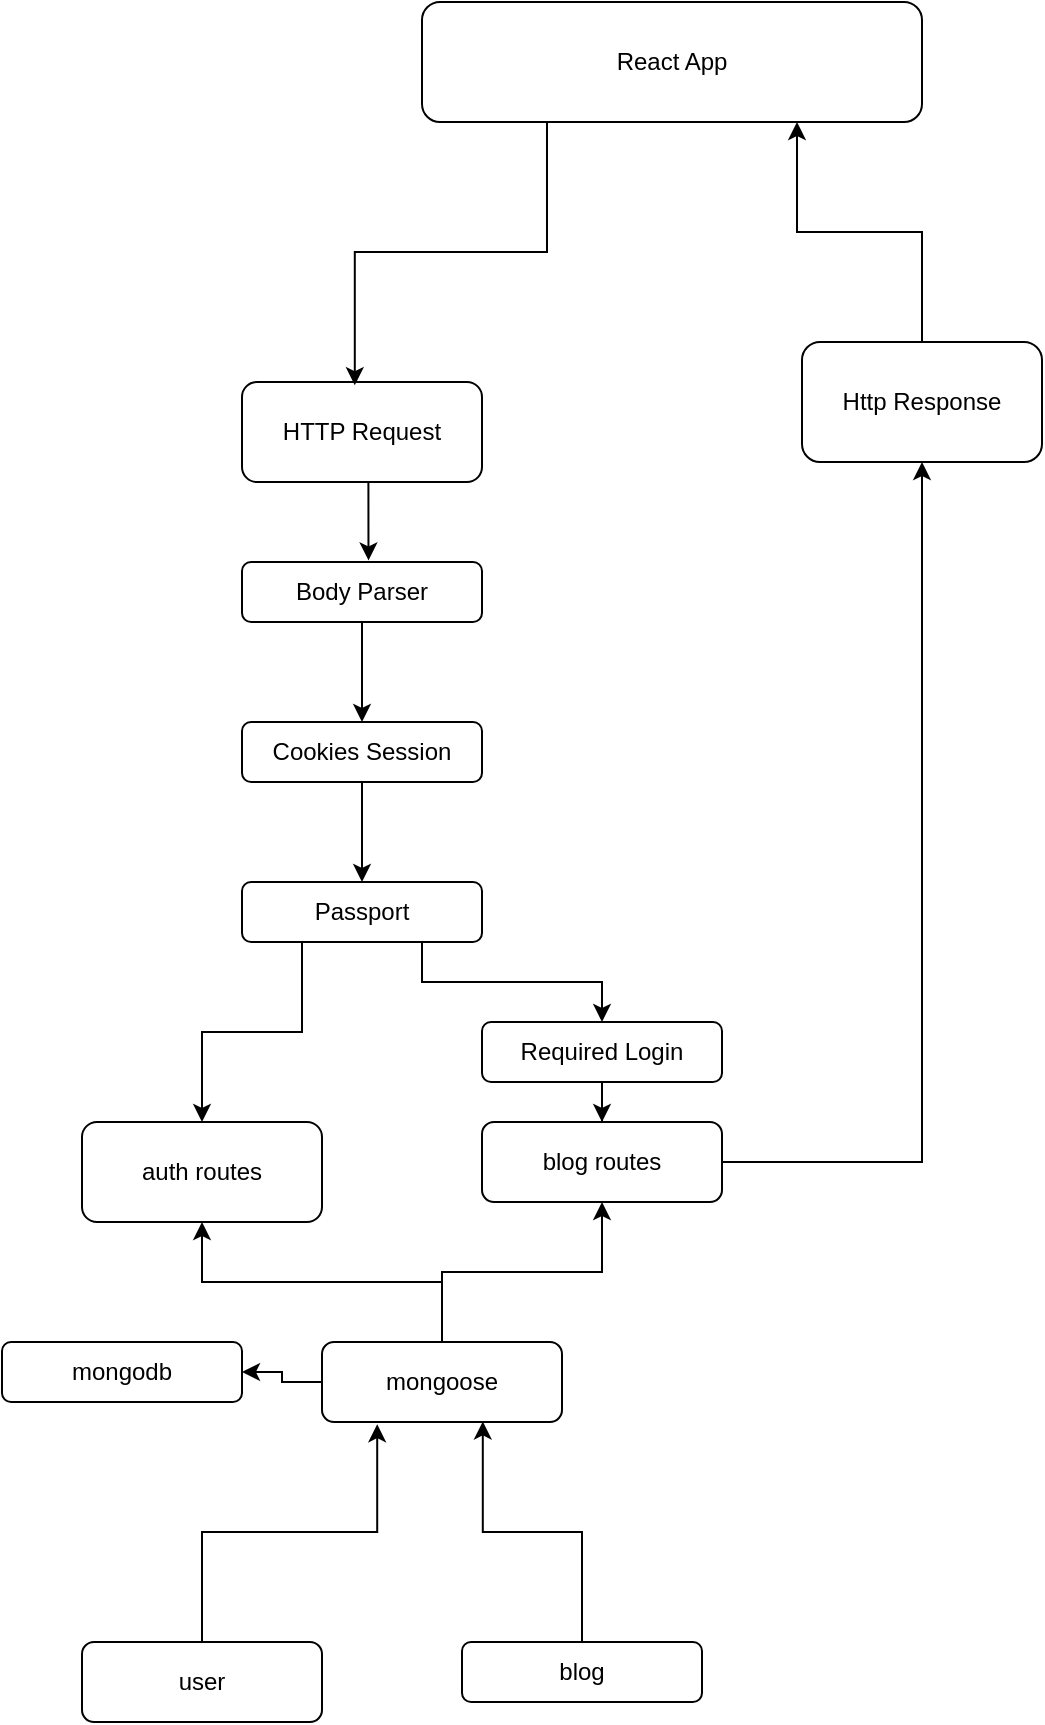<mxfile version="22.1.16" type="github">
  <diagram id="C5RBs43oDa-KdzZeNtuy" name="Page-1">
    <mxGraphModel dx="1687" dy="925" grid="1" gridSize="10" guides="1" tooltips="1" connect="1" arrows="1" fold="1" page="1" pageScale="1" pageWidth="827" pageHeight="1169" math="0" shadow="0">
      <root>
        <mxCell id="WIyWlLk6GJQsqaUBKTNV-0" />
        <mxCell id="WIyWlLk6GJQsqaUBKTNV-1" parent="WIyWlLk6GJQsqaUBKTNV-0" />
        <mxCell id="h2G3oW96cVN6TasAdpud-7" style="edgeStyle=orthogonalEdgeStyle;rounded=0;orthogonalLoop=1;jettySize=auto;html=1;exitX=0.5;exitY=1;exitDx=0;exitDy=0;entryX=0.527;entryY=-0.027;entryDx=0;entryDy=0;entryPerimeter=0;" edge="1" parent="WIyWlLk6GJQsqaUBKTNV-1" source="WIyWlLk6GJQsqaUBKTNV-3" target="h2G3oW96cVN6TasAdpud-8">
          <mxGeometry relative="1" as="geometry">
            <mxPoint x="220" y="400" as="targetPoint" />
          </mxGeometry>
        </mxCell>
        <mxCell id="WIyWlLk6GJQsqaUBKTNV-3" value="HTTP Request" style="rounded=1;whiteSpace=wrap;html=1;fontSize=12;glass=0;strokeWidth=1;shadow=0;" parent="WIyWlLk6GJQsqaUBKTNV-1" vertex="1">
          <mxGeometry x="160" y="320" width="120" height="50" as="geometry" />
        </mxCell>
        <mxCell id="h2G3oW96cVN6TasAdpud-4" style="edgeStyle=orthogonalEdgeStyle;rounded=0;orthogonalLoop=1;jettySize=auto;html=1;exitX=0.25;exitY=1;exitDx=0;exitDy=0;entryX=0.47;entryY=0.032;entryDx=0;entryDy=0;entryPerimeter=0;" edge="1" parent="WIyWlLk6GJQsqaUBKTNV-1" source="h2G3oW96cVN6TasAdpud-0" target="WIyWlLk6GJQsqaUBKTNV-3">
          <mxGeometry relative="1" as="geometry">
            <mxPoint x="220" y="300" as="targetPoint" />
          </mxGeometry>
        </mxCell>
        <mxCell id="h2G3oW96cVN6TasAdpud-0" value="React App&lt;br&gt;" style="rounded=1;whiteSpace=wrap;html=1;" vertex="1" parent="WIyWlLk6GJQsqaUBKTNV-1">
          <mxGeometry x="250" y="130" width="250" height="60" as="geometry" />
        </mxCell>
        <mxCell id="h2G3oW96cVN6TasAdpud-9" style="edgeStyle=orthogonalEdgeStyle;rounded=0;orthogonalLoop=1;jettySize=auto;html=1;entryX=0.5;entryY=0;entryDx=0;entryDy=0;" edge="1" parent="WIyWlLk6GJQsqaUBKTNV-1" source="h2G3oW96cVN6TasAdpud-8" target="h2G3oW96cVN6TasAdpud-10">
          <mxGeometry relative="1" as="geometry">
            <mxPoint x="220" y="480" as="targetPoint" />
          </mxGeometry>
        </mxCell>
        <mxCell id="h2G3oW96cVN6TasAdpud-8" value="Body Parser" style="rounded=1;whiteSpace=wrap;html=1;" vertex="1" parent="WIyWlLk6GJQsqaUBKTNV-1">
          <mxGeometry x="160" y="410" width="120" height="30" as="geometry" />
        </mxCell>
        <mxCell id="h2G3oW96cVN6TasAdpud-11" style="edgeStyle=orthogonalEdgeStyle;rounded=0;orthogonalLoop=1;jettySize=auto;html=1;exitX=0.5;exitY=1;exitDx=0;exitDy=0;entryX=0.5;entryY=0;entryDx=0;entryDy=0;" edge="1" parent="WIyWlLk6GJQsqaUBKTNV-1" source="h2G3oW96cVN6TasAdpud-10" target="h2G3oW96cVN6TasAdpud-12">
          <mxGeometry relative="1" as="geometry">
            <mxPoint x="220" y="560" as="targetPoint" />
          </mxGeometry>
        </mxCell>
        <mxCell id="h2G3oW96cVN6TasAdpud-10" value="Cookies Session" style="rounded=1;whiteSpace=wrap;html=1;" vertex="1" parent="WIyWlLk6GJQsqaUBKTNV-1">
          <mxGeometry x="160" y="490" width="120" height="30" as="geometry" />
        </mxCell>
        <mxCell id="h2G3oW96cVN6TasAdpud-13" style="edgeStyle=orthogonalEdgeStyle;rounded=0;orthogonalLoop=1;jettySize=auto;html=1;exitX=0.25;exitY=1;exitDx=0;exitDy=0;entryX=0.5;entryY=0;entryDx=0;entryDy=0;" edge="1" parent="WIyWlLk6GJQsqaUBKTNV-1" source="h2G3oW96cVN6TasAdpud-12" target="h2G3oW96cVN6TasAdpud-15">
          <mxGeometry relative="1" as="geometry">
            <mxPoint x="140" y="680" as="targetPoint" />
          </mxGeometry>
        </mxCell>
        <mxCell id="h2G3oW96cVN6TasAdpud-16" style="edgeStyle=orthogonalEdgeStyle;rounded=0;orthogonalLoop=1;jettySize=auto;html=1;exitX=0.75;exitY=1;exitDx=0;exitDy=0;" edge="1" parent="WIyWlLk6GJQsqaUBKTNV-1" source="h2G3oW96cVN6TasAdpud-12" target="h2G3oW96cVN6TasAdpud-17">
          <mxGeometry relative="1" as="geometry">
            <mxPoint x="340" y="640" as="targetPoint" />
          </mxGeometry>
        </mxCell>
        <mxCell id="h2G3oW96cVN6TasAdpud-12" value="Passport" style="rounded=1;whiteSpace=wrap;html=1;" vertex="1" parent="WIyWlLk6GJQsqaUBKTNV-1">
          <mxGeometry x="160" y="570" width="120" height="30" as="geometry" />
        </mxCell>
        <mxCell id="h2G3oW96cVN6TasAdpud-15" value="auth routes" style="rounded=1;whiteSpace=wrap;html=1;" vertex="1" parent="WIyWlLk6GJQsqaUBKTNV-1">
          <mxGeometry x="80" y="690" width="120" height="50" as="geometry" />
        </mxCell>
        <mxCell id="h2G3oW96cVN6TasAdpud-18" style="edgeStyle=orthogonalEdgeStyle;rounded=0;orthogonalLoop=1;jettySize=auto;html=1;exitX=0.5;exitY=1;exitDx=0;exitDy=0;" edge="1" parent="WIyWlLk6GJQsqaUBKTNV-1" source="h2G3oW96cVN6TasAdpud-17" target="h2G3oW96cVN6TasAdpud-19">
          <mxGeometry relative="1" as="geometry">
            <mxPoint x="340" y="680" as="targetPoint" />
          </mxGeometry>
        </mxCell>
        <mxCell id="h2G3oW96cVN6TasAdpud-17" value="Required Login" style="rounded=1;whiteSpace=wrap;html=1;" vertex="1" parent="WIyWlLk6GJQsqaUBKTNV-1">
          <mxGeometry x="280" y="640" width="120" height="30" as="geometry" />
        </mxCell>
        <mxCell id="h2G3oW96cVN6TasAdpud-32" style="edgeStyle=orthogonalEdgeStyle;rounded=0;orthogonalLoop=1;jettySize=auto;html=1;exitX=1;exitY=0.5;exitDx=0;exitDy=0;entryX=0.5;entryY=1;entryDx=0;entryDy=0;" edge="1" parent="WIyWlLk6GJQsqaUBKTNV-1" source="h2G3oW96cVN6TasAdpud-19" target="h2G3oW96cVN6TasAdpud-30">
          <mxGeometry relative="1" as="geometry" />
        </mxCell>
        <mxCell id="h2G3oW96cVN6TasAdpud-19" value="blog routes" style="rounded=1;whiteSpace=wrap;html=1;" vertex="1" parent="WIyWlLk6GJQsqaUBKTNV-1">
          <mxGeometry x="280" y="690" width="120" height="40" as="geometry" />
        </mxCell>
        <mxCell id="h2G3oW96cVN6TasAdpud-21" style="edgeStyle=orthogonalEdgeStyle;rounded=0;orthogonalLoop=1;jettySize=auto;html=1;exitX=0.5;exitY=0;exitDx=0;exitDy=0;entryX=0.5;entryY=1;entryDx=0;entryDy=0;" edge="1" parent="WIyWlLk6GJQsqaUBKTNV-1" source="h2G3oW96cVN6TasAdpud-20" target="h2G3oW96cVN6TasAdpud-15">
          <mxGeometry relative="1" as="geometry" />
        </mxCell>
        <mxCell id="h2G3oW96cVN6TasAdpud-22" style="edgeStyle=orthogonalEdgeStyle;rounded=0;orthogonalLoop=1;jettySize=auto;html=1;exitX=0.5;exitY=0;exitDx=0;exitDy=0;entryX=0.5;entryY=1;entryDx=0;entryDy=0;" edge="1" parent="WIyWlLk6GJQsqaUBKTNV-1" source="h2G3oW96cVN6TasAdpud-20" target="h2G3oW96cVN6TasAdpud-19">
          <mxGeometry relative="1" as="geometry" />
        </mxCell>
        <mxCell id="h2G3oW96cVN6TasAdpud-23" style="edgeStyle=orthogonalEdgeStyle;rounded=0;orthogonalLoop=1;jettySize=auto;html=1;exitX=0;exitY=0.5;exitDx=0;exitDy=0;" edge="1" parent="WIyWlLk6GJQsqaUBKTNV-1" source="h2G3oW96cVN6TasAdpud-20" target="h2G3oW96cVN6TasAdpud-24">
          <mxGeometry relative="1" as="geometry">
            <mxPoint x="160" y="830" as="targetPoint" />
          </mxGeometry>
        </mxCell>
        <mxCell id="h2G3oW96cVN6TasAdpud-20" value="mongoose" style="rounded=1;whiteSpace=wrap;html=1;" vertex="1" parent="WIyWlLk6GJQsqaUBKTNV-1">
          <mxGeometry x="200" y="800" width="120" height="40" as="geometry" />
        </mxCell>
        <mxCell id="h2G3oW96cVN6TasAdpud-24" value="mongodb" style="rounded=1;whiteSpace=wrap;html=1;" vertex="1" parent="WIyWlLk6GJQsqaUBKTNV-1">
          <mxGeometry x="40" y="800" width="120" height="30" as="geometry" />
        </mxCell>
        <mxCell id="h2G3oW96cVN6TasAdpud-26" value="user" style="rounded=1;whiteSpace=wrap;html=1;" vertex="1" parent="WIyWlLk6GJQsqaUBKTNV-1">
          <mxGeometry x="80" y="950" width="120" height="40" as="geometry" />
        </mxCell>
        <mxCell id="h2G3oW96cVN6TasAdpud-27" style="edgeStyle=orthogonalEdgeStyle;rounded=0;orthogonalLoop=1;jettySize=auto;html=1;exitX=0.5;exitY=0;exitDx=0;exitDy=0;entryX=0.23;entryY=1.027;entryDx=0;entryDy=0;entryPerimeter=0;" edge="1" parent="WIyWlLk6GJQsqaUBKTNV-1" source="h2G3oW96cVN6TasAdpud-26" target="h2G3oW96cVN6TasAdpud-20">
          <mxGeometry relative="1" as="geometry" />
        </mxCell>
        <mxCell id="h2G3oW96cVN6TasAdpud-28" value="blog" style="rounded=1;whiteSpace=wrap;html=1;" vertex="1" parent="WIyWlLk6GJQsqaUBKTNV-1">
          <mxGeometry x="270" y="950" width="120" height="30" as="geometry" />
        </mxCell>
        <mxCell id="h2G3oW96cVN6TasAdpud-29" style="edgeStyle=orthogonalEdgeStyle;rounded=0;orthogonalLoop=1;jettySize=auto;html=1;exitX=0.5;exitY=0;exitDx=0;exitDy=0;entryX=0.67;entryY=0.993;entryDx=0;entryDy=0;entryPerimeter=0;" edge="1" parent="WIyWlLk6GJQsqaUBKTNV-1" source="h2G3oW96cVN6TasAdpud-28" target="h2G3oW96cVN6TasAdpud-20">
          <mxGeometry relative="1" as="geometry" />
        </mxCell>
        <mxCell id="h2G3oW96cVN6TasAdpud-31" style="edgeStyle=orthogonalEdgeStyle;rounded=0;orthogonalLoop=1;jettySize=auto;html=1;exitX=0.5;exitY=0;exitDx=0;exitDy=0;entryX=0.75;entryY=1;entryDx=0;entryDy=0;" edge="1" parent="WIyWlLk6GJQsqaUBKTNV-1" source="h2G3oW96cVN6TasAdpud-30" target="h2G3oW96cVN6TasAdpud-0">
          <mxGeometry relative="1" as="geometry" />
        </mxCell>
        <mxCell id="h2G3oW96cVN6TasAdpud-30" value="Http Response" style="rounded=1;whiteSpace=wrap;html=1;" vertex="1" parent="WIyWlLk6GJQsqaUBKTNV-1">
          <mxGeometry x="440" y="300" width="120" height="60" as="geometry" />
        </mxCell>
      </root>
    </mxGraphModel>
  </diagram>
</mxfile>
